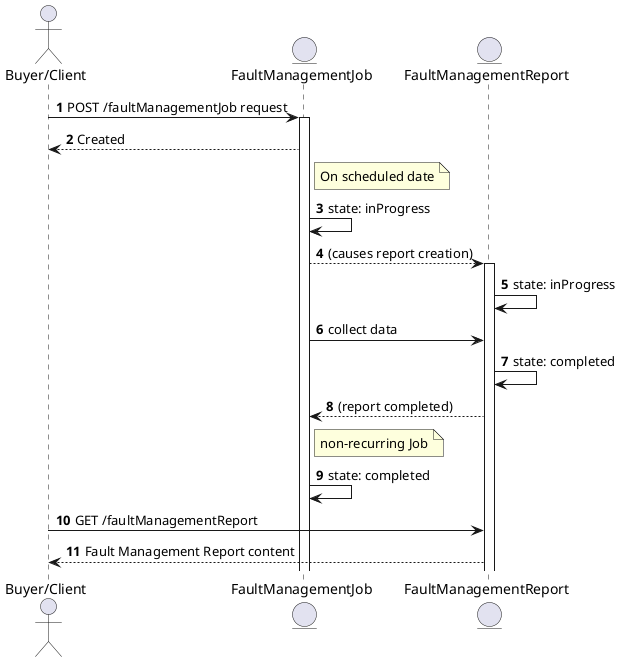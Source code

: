 @startuml fmEntities
autonumber

actor "Buyer/Client" as B

entity FaultManagementJob as FJ
entity FaultManagementReport as FMR

B -> FJ: POST /faultManagementJob request
activate FJ
FJ --> B: Created

note right of FJ: On scheduled date

FJ -> FJ: state: inProgress

FJ --> FMR: (causes report creation)

activate FMR

FMR -> FMR: state: inProgress

FJ -> FMR: collect data

FMR -> FMR: state: completed

FMR --> FJ: (report completed)

note right of FJ: non-recurring Job
FJ -> FJ: state: completed

B -> FMR: GET /faultManagementReport
FMR --> B: Fault Management Report content

@enduml